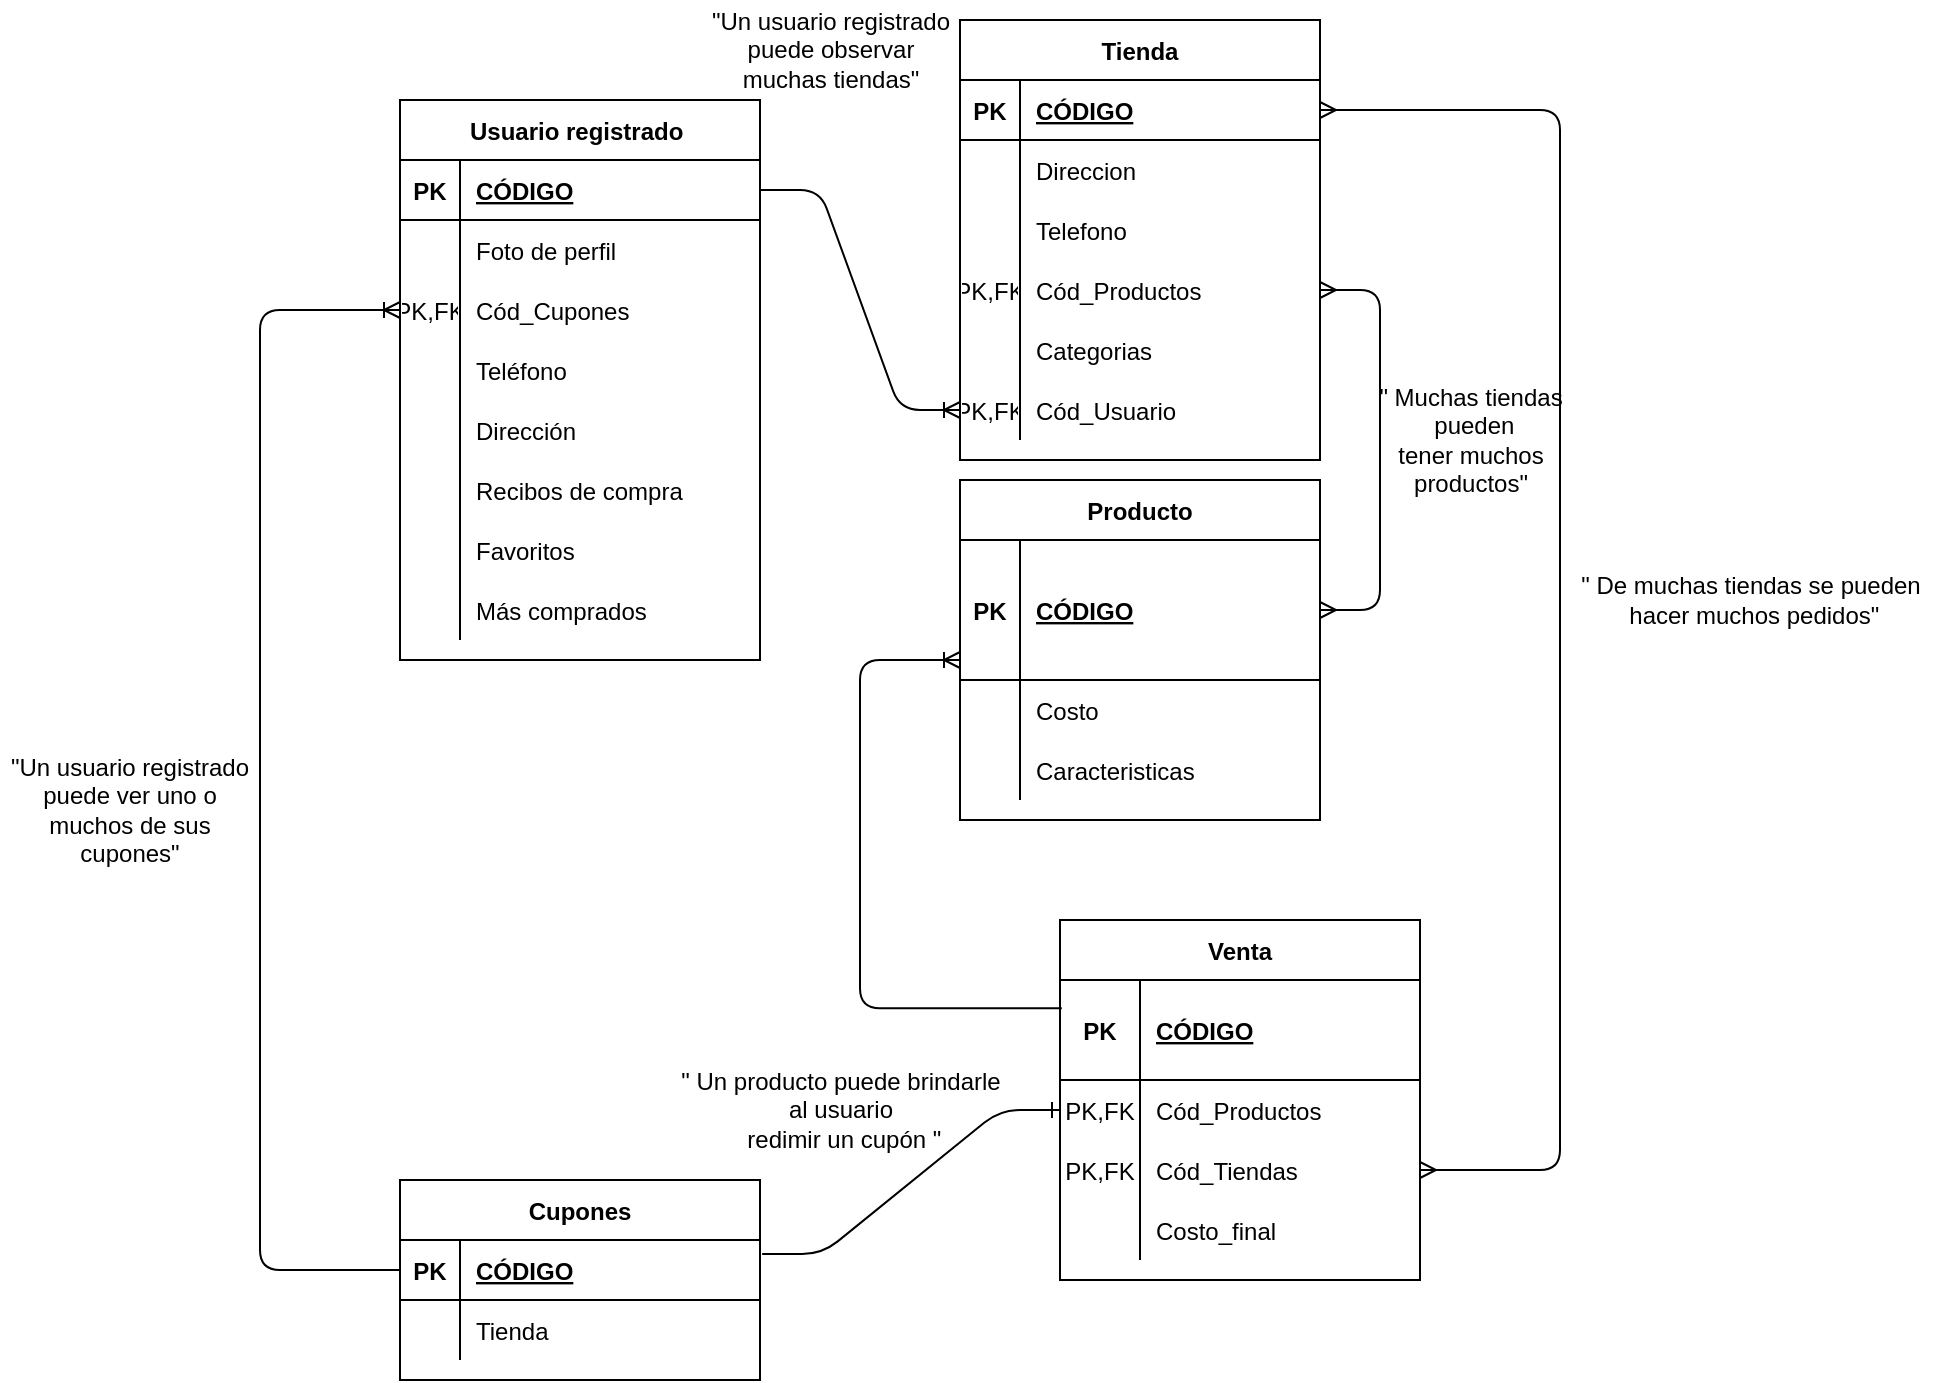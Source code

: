 <mxfile version="13.6.10" type="google"><diagram id="nTcvjgjMbHFnwQjWHhQF" name="Página-1"><mxGraphModel dx="1654" dy="1652" grid="1" gridSize="10" guides="1" tooltips="1" connect="1" arrows="1" fold="1" page="1" pageScale="1" pageWidth="827" pageHeight="1169" math="0" shadow="0"><root><mxCell id="0"/><mxCell id="1" parent="0"/><mxCell id="lan3WYQQqdXs8H5xl8Q0-22" value="" style="edgeStyle=orthogonalEdgeStyle;fontSize=12;html=1;endArrow=ERoneToMany;exitX=0;exitY=0.5;exitDx=0;exitDy=0;entryX=0;entryY=0.5;entryDx=0;entryDy=0;" parent="1" source="qq2MXVsm0JqrtzNmLMXz-15" target="lan3WYQQqdXs8H5xl8Q0-4" edge="1"><mxGeometry width="100" height="100" relative="1" as="geometry"><mxPoint x="-40" y="490" as="sourcePoint"/><mxPoint x="-40" y="40" as="targetPoint"/><Array as="points"><mxPoint x="-40" y="555"/><mxPoint x="-40" y="75"/></Array></mxGeometry></mxCell><mxCell id="qq2MXVsm0JqrtzNmLMXz-1" value="Usuario registrado " style="shape=table;startSize=30;container=1;collapsible=1;childLayout=tableLayout;fixedRows=1;rowLines=0;fontStyle=1;align=center;resizeLast=1;" parent="1" vertex="1"><mxGeometry x="30" y="-30" width="180" height="280" as="geometry"/></mxCell><mxCell id="qq2MXVsm0JqrtzNmLMXz-2" value="" style="shape=partialRectangle;collapsible=0;dropTarget=0;pointerEvents=0;fillColor=none;top=0;left=0;bottom=1;right=0;points=[[0,0.5],[1,0.5]];portConstraint=eastwest;" parent="qq2MXVsm0JqrtzNmLMXz-1" vertex="1"><mxGeometry y="30" width="180" height="30" as="geometry"/></mxCell><mxCell id="qq2MXVsm0JqrtzNmLMXz-3" value="PK" style="shape=partialRectangle;connectable=0;fillColor=none;top=0;left=0;bottom=0;right=0;fontStyle=1;overflow=hidden;" parent="qq2MXVsm0JqrtzNmLMXz-2" vertex="1"><mxGeometry width="30" height="30" as="geometry"/></mxCell><mxCell id="qq2MXVsm0JqrtzNmLMXz-4" value="CÓDIGO" style="shape=partialRectangle;connectable=0;fillColor=none;top=0;left=0;bottom=0;right=0;align=left;spacingLeft=6;fontStyle=5;overflow=hidden;" parent="qq2MXVsm0JqrtzNmLMXz-2" vertex="1"><mxGeometry x="30" width="150" height="30" as="geometry"/></mxCell><mxCell id="lan3WYQQqdXs8H5xl8Q0-16" style="shape=partialRectangle;collapsible=0;dropTarget=0;pointerEvents=0;fillColor=none;top=0;left=0;bottom=0;right=0;points=[[0,0.5],[1,0.5]];portConstraint=eastwest;" parent="qq2MXVsm0JqrtzNmLMXz-1" vertex="1"><mxGeometry y="60" width="180" height="30" as="geometry"/></mxCell><mxCell id="lan3WYQQqdXs8H5xl8Q0-17" style="shape=partialRectangle;connectable=0;fillColor=none;top=0;left=0;bottom=0;right=0;editable=1;overflow=hidden;" parent="lan3WYQQqdXs8H5xl8Q0-16" vertex="1"><mxGeometry width="30" height="30" as="geometry"/></mxCell><mxCell id="lan3WYQQqdXs8H5xl8Q0-18" value="Foto de perfil " style="shape=partialRectangle;connectable=0;fillColor=none;top=0;left=0;bottom=0;right=0;align=left;spacingLeft=6;overflow=hidden;" parent="lan3WYQQqdXs8H5xl8Q0-16" vertex="1"><mxGeometry x="30" width="150" height="30" as="geometry"/></mxCell><mxCell id="lan3WYQQqdXs8H5xl8Q0-4" style="shape=partialRectangle;collapsible=0;dropTarget=0;pointerEvents=0;fillColor=none;top=0;left=0;bottom=0;right=0;points=[[0,0.5],[1,0.5]];portConstraint=eastwest;" parent="qq2MXVsm0JqrtzNmLMXz-1" vertex="1"><mxGeometry y="90" width="180" height="30" as="geometry"/></mxCell><mxCell id="lan3WYQQqdXs8H5xl8Q0-5" value="PK,FK" style="shape=partialRectangle;connectable=0;fillColor=none;top=0;left=0;bottom=0;right=0;editable=1;overflow=hidden;" parent="lan3WYQQqdXs8H5xl8Q0-4" vertex="1"><mxGeometry width="30" height="30" as="geometry"/></mxCell><mxCell id="lan3WYQQqdXs8H5xl8Q0-6" value="Cód_Cupones" style="shape=partialRectangle;connectable=0;fillColor=none;top=0;left=0;bottom=0;right=0;align=left;spacingLeft=6;overflow=hidden;" parent="lan3WYQQqdXs8H5xl8Q0-4" vertex="1"><mxGeometry x="30" width="150" height="30" as="geometry"/></mxCell><mxCell id="lan3WYQQqdXs8H5xl8Q0-10" style="shape=partialRectangle;collapsible=0;dropTarget=0;pointerEvents=0;fillColor=none;top=0;left=0;bottom=0;right=0;points=[[0,0.5],[1,0.5]];portConstraint=eastwest;" parent="qq2MXVsm0JqrtzNmLMXz-1" vertex="1"><mxGeometry y="120" width="180" height="30" as="geometry"/></mxCell><mxCell id="lan3WYQQqdXs8H5xl8Q0-11" style="shape=partialRectangle;connectable=0;fillColor=none;top=0;left=0;bottom=0;right=0;editable=1;overflow=hidden;" parent="lan3WYQQqdXs8H5xl8Q0-10" vertex="1"><mxGeometry width="30" height="30" as="geometry"/></mxCell><mxCell id="lan3WYQQqdXs8H5xl8Q0-12" value="Teléfono" style="shape=partialRectangle;connectable=0;fillColor=none;top=0;left=0;bottom=0;right=0;align=left;spacingLeft=6;overflow=hidden;" parent="lan3WYQQqdXs8H5xl8Q0-10" vertex="1"><mxGeometry x="30" width="150" height="30" as="geometry"/></mxCell><mxCell id="lan3WYQQqdXs8H5xl8Q0-7" style="shape=partialRectangle;collapsible=0;dropTarget=0;pointerEvents=0;fillColor=none;top=0;left=0;bottom=0;right=0;points=[[0,0.5],[1,0.5]];portConstraint=eastwest;" parent="qq2MXVsm0JqrtzNmLMXz-1" vertex="1"><mxGeometry y="150" width="180" height="30" as="geometry"/></mxCell><mxCell id="lan3WYQQqdXs8H5xl8Q0-8" style="shape=partialRectangle;connectable=0;fillColor=none;top=0;left=0;bottom=0;right=0;editable=1;overflow=hidden;" parent="lan3WYQQqdXs8H5xl8Q0-7" vertex="1"><mxGeometry width="30" height="30" as="geometry"/></mxCell><mxCell id="lan3WYQQqdXs8H5xl8Q0-9" value="Dirección" style="shape=partialRectangle;connectable=0;fillColor=none;top=0;left=0;bottom=0;right=0;align=left;spacingLeft=6;overflow=hidden;" parent="lan3WYQQqdXs8H5xl8Q0-7" vertex="1"><mxGeometry x="30" width="150" height="30" as="geometry"/></mxCell><mxCell id="qq2MXVsm0JqrtzNmLMXz-5" value="" style="shape=partialRectangle;collapsible=0;dropTarget=0;pointerEvents=0;fillColor=none;top=0;left=0;bottom=0;right=0;points=[[0,0.5],[1,0.5]];portConstraint=eastwest;" parent="qq2MXVsm0JqrtzNmLMXz-1" vertex="1"><mxGeometry y="180" width="180" height="30" as="geometry"/></mxCell><mxCell id="qq2MXVsm0JqrtzNmLMXz-6" value="" style="shape=partialRectangle;connectable=0;fillColor=none;top=0;left=0;bottom=0;right=0;editable=1;overflow=hidden;" parent="qq2MXVsm0JqrtzNmLMXz-5" vertex="1"><mxGeometry width="30" height="30" as="geometry"/></mxCell><mxCell id="qq2MXVsm0JqrtzNmLMXz-7" value="Recibos de compra" style="shape=partialRectangle;connectable=0;fillColor=none;top=0;left=0;bottom=0;right=0;align=left;spacingLeft=6;overflow=hidden;" parent="qq2MXVsm0JqrtzNmLMXz-5" vertex="1"><mxGeometry x="30" width="150" height="30" as="geometry"/></mxCell><mxCell id="qq2MXVsm0JqrtzNmLMXz-8" value="" style="shape=partialRectangle;collapsible=0;dropTarget=0;pointerEvents=0;fillColor=none;top=0;left=0;bottom=0;right=0;points=[[0,0.5],[1,0.5]];portConstraint=eastwest;" parent="qq2MXVsm0JqrtzNmLMXz-1" vertex="1"><mxGeometry y="210" width="180" height="30" as="geometry"/></mxCell><mxCell id="qq2MXVsm0JqrtzNmLMXz-9" value="" style="shape=partialRectangle;connectable=0;fillColor=none;top=0;left=0;bottom=0;right=0;editable=1;overflow=hidden;" parent="qq2MXVsm0JqrtzNmLMXz-8" vertex="1"><mxGeometry width="30" height="30" as="geometry"/></mxCell><mxCell id="qq2MXVsm0JqrtzNmLMXz-10" value="Favoritos" style="shape=partialRectangle;connectable=0;fillColor=none;top=0;left=0;bottom=0;right=0;align=left;spacingLeft=6;overflow=hidden;" parent="qq2MXVsm0JqrtzNmLMXz-8" vertex="1"><mxGeometry x="30" width="150" height="30" as="geometry"/></mxCell><mxCell id="qq2MXVsm0JqrtzNmLMXz-11" value="" style="shape=partialRectangle;collapsible=0;dropTarget=0;pointerEvents=0;fillColor=none;top=0;left=0;bottom=0;right=0;points=[[0,0.5],[1,0.5]];portConstraint=eastwest;" parent="qq2MXVsm0JqrtzNmLMXz-1" vertex="1"><mxGeometry y="240" width="180" height="30" as="geometry"/></mxCell><mxCell id="qq2MXVsm0JqrtzNmLMXz-12" value="" style="shape=partialRectangle;connectable=0;fillColor=none;top=0;left=0;bottom=0;right=0;editable=1;overflow=hidden;" parent="qq2MXVsm0JqrtzNmLMXz-11" vertex="1"><mxGeometry width="30" height="30" as="geometry"/></mxCell><mxCell id="qq2MXVsm0JqrtzNmLMXz-13" value="Más comprados" style="shape=partialRectangle;connectable=0;fillColor=none;top=0;left=0;bottom=0;right=0;align=left;spacingLeft=6;overflow=hidden;" parent="qq2MXVsm0JqrtzNmLMXz-11" vertex="1"><mxGeometry x="30" width="150" height="30" as="geometry"/></mxCell><mxCell id="1IszaiVkt9FtKQn4UUCH-3" value="" style="edgeStyle=entityRelationEdgeStyle;fontSize=12;html=1;endArrow=ERmany;startArrow=ERmany;exitX=1;exitY=0.5;exitDx=0;exitDy=0;" parent="1" source="qq2MXVsm0JqrtzNmLMXz-41" target="qq2MXVsm0JqrtzNmLMXz-37" edge="1"><mxGeometry width="100" height="100" relative="1" as="geometry"><mxPoint x="400" y="210" as="sourcePoint"/><mxPoint x="500" y="110" as="targetPoint"/></mxGeometry></mxCell><mxCell id="qq2MXVsm0JqrtzNmLMXz-40" value="Producto" style="shape=table;startSize=30;container=1;collapsible=1;childLayout=tableLayout;fixedRows=1;rowLines=0;fontStyle=1;align=center;resizeLast=1;" parent="1" vertex="1"><mxGeometry x="310" y="160" width="180" height="170" as="geometry"/></mxCell><mxCell id="qq2MXVsm0JqrtzNmLMXz-41" value="" style="shape=partialRectangle;collapsible=0;dropTarget=0;pointerEvents=0;fillColor=none;top=0;left=0;bottom=1;right=0;points=[[0,0.5],[1,0.5]];portConstraint=eastwest;" parent="qq2MXVsm0JqrtzNmLMXz-40" vertex="1"><mxGeometry y="30" width="180" height="70" as="geometry"/></mxCell><mxCell id="qq2MXVsm0JqrtzNmLMXz-42" value="PK" style="shape=partialRectangle;connectable=0;fillColor=none;top=0;left=0;bottom=0;right=0;fontStyle=1;overflow=hidden;" parent="qq2MXVsm0JqrtzNmLMXz-41" vertex="1"><mxGeometry width="30" height="70" as="geometry"/></mxCell><mxCell id="qq2MXVsm0JqrtzNmLMXz-43" value="CÓDIGO" style="shape=partialRectangle;connectable=0;fillColor=none;top=0;left=0;bottom=0;right=0;align=left;spacingLeft=6;fontStyle=5;overflow=hidden;" parent="qq2MXVsm0JqrtzNmLMXz-41" vertex="1"><mxGeometry x="30" width="150" height="70" as="geometry"/></mxCell><mxCell id="qq2MXVsm0JqrtzNmLMXz-44" value="" style="shape=partialRectangle;collapsible=0;dropTarget=0;pointerEvents=0;fillColor=none;top=0;left=0;bottom=0;right=0;points=[[0,0.5],[1,0.5]];portConstraint=eastwest;" parent="qq2MXVsm0JqrtzNmLMXz-40" vertex="1"><mxGeometry y="100" width="180" height="30" as="geometry"/></mxCell><mxCell id="qq2MXVsm0JqrtzNmLMXz-45" value="" style="shape=partialRectangle;connectable=0;fillColor=none;top=0;left=0;bottom=0;right=0;editable=1;overflow=hidden;" parent="qq2MXVsm0JqrtzNmLMXz-44" vertex="1"><mxGeometry width="30" height="30" as="geometry"/></mxCell><mxCell id="qq2MXVsm0JqrtzNmLMXz-46" value="Costo" style="shape=partialRectangle;connectable=0;fillColor=none;top=0;left=0;bottom=0;right=0;align=left;spacingLeft=6;overflow=hidden;" parent="qq2MXVsm0JqrtzNmLMXz-44" vertex="1"><mxGeometry x="30" width="150" height="30" as="geometry"/></mxCell><mxCell id="qq2MXVsm0JqrtzNmLMXz-47" value="" style="shape=partialRectangle;collapsible=0;dropTarget=0;pointerEvents=0;fillColor=none;top=0;left=0;bottom=0;right=0;points=[[0,0.5],[1,0.5]];portConstraint=eastwest;" parent="qq2MXVsm0JqrtzNmLMXz-40" vertex="1"><mxGeometry y="130" width="180" height="30" as="geometry"/></mxCell><mxCell id="qq2MXVsm0JqrtzNmLMXz-48" value="" style="shape=partialRectangle;connectable=0;fillColor=none;top=0;left=0;bottom=0;right=0;editable=1;overflow=hidden;" parent="qq2MXVsm0JqrtzNmLMXz-47" vertex="1"><mxGeometry width="30" height="30" as="geometry"/></mxCell><mxCell id="qq2MXVsm0JqrtzNmLMXz-49" value="Caracteristicas" style="shape=partialRectangle;connectable=0;fillColor=none;top=0;left=0;bottom=0;right=0;align=left;spacingLeft=6;overflow=hidden;" parent="qq2MXVsm0JqrtzNmLMXz-47" vertex="1"><mxGeometry x="30" width="150" height="30" as="geometry"/></mxCell><mxCell id="WVbxhh30dbIY_0hfxyPo-14" value="" style="edgeStyle=elbowEdgeStyle;fontSize=12;html=1;endArrow=ERmany;startArrow=ERmany;exitX=1;exitY=0.5;exitDx=0;exitDy=0;" parent="1" source="WVbxhh30dbIY_0hfxyPo-8" target="qq2MXVsm0JqrtzNmLMXz-28" edge="1"><mxGeometry width="100" height="100" relative="1" as="geometry"><mxPoint x="590" y="150" as="sourcePoint"/><mxPoint x="671.176" y="490" as="targetPoint"/><Array as="points"><mxPoint x="610" y="200"/></Array></mxGeometry></mxCell><mxCell id="WVbxhh30dbIY_0hfxyPo-19" value="" style="edgeStyle=elbowEdgeStyle;fontSize=12;html=1;endArrow=ERoneToMany;exitX=0.005;exitY=0.282;exitDx=0;exitDy=0;exitPerimeter=0;" parent="1" source="WVbxhh30dbIY_0hfxyPo-2" target="qq2MXVsm0JqrtzNmLMXz-41" edge="1"><mxGeometry width="100" height="100" relative="1" as="geometry"><mxPoint x="80" y="470" as="sourcePoint"/><mxPoint x="280" y="230" as="targetPoint"/><Array as="points"><mxPoint x="260" y="250"/><mxPoint x="260" y="330"/></Array></mxGeometry></mxCell><mxCell id="WVbxhh30dbIY_0hfxyPo-1" value="Venta" style="shape=table;startSize=30;container=1;collapsible=1;childLayout=tableLayout;fixedRows=1;rowLines=0;fontStyle=1;align=center;resizeLast=1;" parent="1" vertex="1"><mxGeometry x="360" y="380" width="180" height="180" as="geometry"/></mxCell><mxCell id="WVbxhh30dbIY_0hfxyPo-2" value="" style="shape=partialRectangle;collapsible=0;dropTarget=0;pointerEvents=0;fillColor=none;top=0;left=0;bottom=1;right=0;points=[[0,0.5],[1,0.5]];portConstraint=eastwest;" parent="WVbxhh30dbIY_0hfxyPo-1" vertex="1"><mxGeometry y="30" width="180" height="50" as="geometry"/></mxCell><mxCell id="WVbxhh30dbIY_0hfxyPo-3" value="PK" style="shape=partialRectangle;connectable=0;fillColor=none;top=0;left=0;bottom=0;right=0;fontStyle=1;overflow=hidden;" parent="WVbxhh30dbIY_0hfxyPo-2" vertex="1"><mxGeometry width="40" height="50" as="geometry"/></mxCell><mxCell id="WVbxhh30dbIY_0hfxyPo-4" value="CÓDIGO" style="shape=partialRectangle;connectable=0;fillColor=none;top=0;left=0;bottom=0;right=0;align=left;spacingLeft=6;fontStyle=5;overflow=hidden;" parent="WVbxhh30dbIY_0hfxyPo-2" vertex="1"><mxGeometry x="40" width="140" height="50" as="geometry"/></mxCell><mxCell id="WVbxhh30dbIY_0hfxyPo-5" value="" style="shape=partialRectangle;collapsible=0;dropTarget=0;pointerEvents=0;fillColor=none;top=0;left=0;bottom=0;right=0;points=[[0,0.5],[1,0.5]];portConstraint=eastwest;" parent="WVbxhh30dbIY_0hfxyPo-1" vertex="1"><mxGeometry y="80" width="180" height="30" as="geometry"/></mxCell><mxCell id="WVbxhh30dbIY_0hfxyPo-6" value="PK,FK" style="shape=partialRectangle;connectable=0;fillColor=none;top=0;left=0;bottom=0;right=0;editable=1;overflow=hidden;" parent="WVbxhh30dbIY_0hfxyPo-5" vertex="1"><mxGeometry width="40" height="30" as="geometry"/></mxCell><mxCell id="WVbxhh30dbIY_0hfxyPo-7" value="Cód_Productos" style="shape=partialRectangle;connectable=0;fillColor=none;top=0;left=0;bottom=0;right=0;align=left;spacingLeft=6;overflow=hidden;" parent="WVbxhh30dbIY_0hfxyPo-5" vertex="1"><mxGeometry x="40" width="140" height="30" as="geometry"/></mxCell><mxCell id="WVbxhh30dbIY_0hfxyPo-8" value="" style="shape=partialRectangle;collapsible=0;dropTarget=0;pointerEvents=0;fillColor=none;top=0;left=0;bottom=0;right=0;points=[[0,0.5],[1,0.5]];portConstraint=eastwest;" parent="WVbxhh30dbIY_0hfxyPo-1" vertex="1"><mxGeometry y="110" width="180" height="30" as="geometry"/></mxCell><mxCell id="WVbxhh30dbIY_0hfxyPo-9" value="PK,FK" style="shape=partialRectangle;connectable=0;fillColor=none;top=0;left=0;bottom=0;right=0;editable=1;overflow=hidden;" parent="WVbxhh30dbIY_0hfxyPo-8" vertex="1"><mxGeometry width="40" height="30" as="geometry"/></mxCell><mxCell id="WVbxhh30dbIY_0hfxyPo-10" value="Cód_Tiendas" style="shape=partialRectangle;connectable=0;fillColor=none;top=0;left=0;bottom=0;right=0;align=left;spacingLeft=6;overflow=hidden;" parent="WVbxhh30dbIY_0hfxyPo-8" vertex="1"><mxGeometry x="40" width="140" height="30" as="geometry"/></mxCell><mxCell id="WVbxhh30dbIY_0hfxyPo-11" value="" style="shape=partialRectangle;collapsible=0;dropTarget=0;pointerEvents=0;fillColor=none;top=0;left=0;bottom=0;right=0;points=[[0,0.5],[1,0.5]];portConstraint=eastwest;" parent="WVbxhh30dbIY_0hfxyPo-1" vertex="1"><mxGeometry y="140" width="180" height="30" as="geometry"/></mxCell><mxCell id="WVbxhh30dbIY_0hfxyPo-12" value="" style="shape=partialRectangle;connectable=0;fillColor=none;top=0;left=0;bottom=0;right=0;editable=1;overflow=hidden;" parent="WVbxhh30dbIY_0hfxyPo-11" vertex="1"><mxGeometry width="40" height="30" as="geometry"/></mxCell><mxCell id="WVbxhh30dbIY_0hfxyPo-13" value="Costo_final" style="shape=partialRectangle;connectable=0;fillColor=none;top=0;left=0;bottom=0;right=0;align=left;spacingLeft=6;overflow=hidden;" parent="WVbxhh30dbIY_0hfxyPo-11" vertex="1"><mxGeometry x="40" width="140" height="30" as="geometry"/></mxCell><mxCell id="qq2MXVsm0JqrtzNmLMXz-14" value="Cupones" style="shape=table;startSize=30;container=1;collapsible=1;childLayout=tableLayout;fixedRows=1;rowLines=0;fontStyle=1;align=center;resizeLast=1;" parent="1" vertex="1"><mxGeometry x="30" y="510" width="180" height="100" as="geometry"/></mxCell><mxCell id="qq2MXVsm0JqrtzNmLMXz-15" value="" style="shape=partialRectangle;collapsible=0;dropTarget=0;pointerEvents=0;fillColor=none;top=0;left=0;bottom=1;right=0;points=[[0,0.5],[1,0.5]];portConstraint=eastwest;" parent="qq2MXVsm0JqrtzNmLMXz-14" vertex="1"><mxGeometry y="30" width="180" height="30" as="geometry"/></mxCell><mxCell id="qq2MXVsm0JqrtzNmLMXz-16" value="PK" style="shape=partialRectangle;connectable=0;fillColor=none;top=0;left=0;bottom=0;right=0;fontStyle=1;overflow=hidden;" parent="qq2MXVsm0JqrtzNmLMXz-15" vertex="1"><mxGeometry width="30" height="30" as="geometry"/></mxCell><mxCell id="qq2MXVsm0JqrtzNmLMXz-17" value="CÓDIGO" style="shape=partialRectangle;connectable=0;fillColor=none;top=0;left=0;bottom=0;right=0;align=left;spacingLeft=6;fontStyle=5;overflow=hidden;" parent="qq2MXVsm0JqrtzNmLMXz-15" vertex="1"><mxGeometry x="30" width="150" height="30" as="geometry"/></mxCell><mxCell id="qq2MXVsm0JqrtzNmLMXz-18" value="" style="shape=partialRectangle;collapsible=0;dropTarget=0;pointerEvents=0;fillColor=none;top=0;left=0;bottom=0;right=0;points=[[0,0.5],[1,0.5]];portConstraint=eastwest;" parent="qq2MXVsm0JqrtzNmLMXz-14" vertex="1"><mxGeometry y="60" width="180" height="30" as="geometry"/></mxCell><mxCell id="qq2MXVsm0JqrtzNmLMXz-19" value="" style="shape=partialRectangle;connectable=0;fillColor=none;top=0;left=0;bottom=0;right=0;editable=1;overflow=hidden;" parent="qq2MXVsm0JqrtzNmLMXz-18" vertex="1"><mxGeometry width="30" height="30" as="geometry"/></mxCell><mxCell id="qq2MXVsm0JqrtzNmLMXz-20" value="Tienda" style="shape=partialRectangle;connectable=0;fillColor=none;top=0;left=0;bottom=0;right=0;align=left;spacingLeft=6;overflow=hidden;" parent="qq2MXVsm0JqrtzNmLMXz-18" vertex="1"><mxGeometry x="30" width="150" height="30" as="geometry"/></mxCell><mxCell id="6Yihwe9Q4JirKUr8dQXe-1" value="&quot;Un usuario registrado puede ver uno o muchos de sus cupones&quot;" style="text;html=1;strokeColor=none;fillColor=none;align=center;verticalAlign=middle;whiteSpace=wrap;rounded=0;" parent="1" vertex="1"><mxGeometry x="-170" y="300" width="130" height="50" as="geometry"/></mxCell><mxCell id="IUxHc-0kSyY9IB0wxQ6O-1" value="&quot; De muchas tiendas se pueden&lt;br&gt;&amp;nbsp;hacer muchos pedidos&quot;" style="text;html=1;align=center;verticalAlign=middle;resizable=0;points=[];autosize=1;" parent="1" vertex="1"><mxGeometry x="610" y="205" width="190" height="30" as="geometry"/></mxCell><mxCell id="IUxHc-0kSyY9IB0wxQ6O-2" value="&quot; Muchas tiendas&lt;br&gt;&amp;nbsp;pueden &lt;br&gt;tener muchos &lt;br&gt;productos&quot;" style="text;html=1;align=center;verticalAlign=middle;resizable=0;points=[];autosize=1;" parent="1" vertex="1"><mxGeometry x="510" y="110" width="110" height="60" as="geometry"/></mxCell><mxCell id="IUxHc-0kSyY9IB0wxQ6O-3" value="" style="edgeStyle=entityRelationEdgeStyle;fontSize=12;html=1;endArrow=ERone;endFill=1;entryX=0;entryY=0.5;entryDx=0;entryDy=0;exitX=1.006;exitY=0.233;exitDx=0;exitDy=0;exitPerimeter=0;" parent="1" source="qq2MXVsm0JqrtzNmLMXz-15" target="WVbxhh30dbIY_0hfxyPo-5" edge="1"><mxGeometry width="100" height="100" relative="1" as="geometry"><mxPoint x="220" y="550" as="sourcePoint"/><mxPoint x="360" y="380" as="targetPoint"/></mxGeometry></mxCell><mxCell id="IUxHc-0kSyY9IB0wxQ6O-4" value="&quot; Un producto puede brindarle &lt;br&gt;al usuario&lt;br&gt;&amp;nbsp;redimir un cupón &quot;" style="text;html=1;align=center;verticalAlign=middle;resizable=0;points=[];autosize=1;" parent="1" vertex="1"><mxGeometry x="160" y="450" width="180" height="50" as="geometry"/></mxCell><mxCell id="8jSEpsKFH_jULcdNUo7c-1" value="" style="edgeStyle=entityRelationEdgeStyle;fontSize=12;html=1;endArrow=ERoneToMany;exitX=1;exitY=0.5;exitDx=0;exitDy=0;entryX=0;entryY=0.5;entryDx=0;entryDy=0;" edge="1" parent="1" source="qq2MXVsm0JqrtzNmLMXz-2" target="8jSEpsKFH_jULcdNUo7c-2"><mxGeometry width="100" height="100" relative="1" as="geometry"><mxPoint x="350" y="150" as="sourcePoint"/><mxPoint x="260" y="50" as="targetPoint"/></mxGeometry></mxCell><mxCell id="qq2MXVsm0JqrtzNmLMXz-27" value="Tienda" style="shape=table;startSize=30;container=1;collapsible=1;childLayout=tableLayout;fixedRows=1;rowLines=0;fontStyle=1;align=center;resizeLast=1;" parent="1" vertex="1"><mxGeometry x="310" y="-70" width="180" height="220" as="geometry"/></mxCell><mxCell id="qq2MXVsm0JqrtzNmLMXz-28" value="" style="shape=partialRectangle;collapsible=0;dropTarget=0;pointerEvents=0;fillColor=none;top=0;left=0;bottom=1;right=0;points=[[0,0.5],[1,0.5]];portConstraint=eastwest;" parent="qq2MXVsm0JqrtzNmLMXz-27" vertex="1"><mxGeometry y="30" width="180" height="30" as="geometry"/></mxCell><mxCell id="qq2MXVsm0JqrtzNmLMXz-29" value="PK" style="shape=partialRectangle;connectable=0;fillColor=none;top=0;left=0;bottom=0;right=0;fontStyle=1;overflow=hidden;" parent="qq2MXVsm0JqrtzNmLMXz-28" vertex="1"><mxGeometry width="30" height="30" as="geometry"/></mxCell><mxCell id="qq2MXVsm0JqrtzNmLMXz-30" value="CÓDIGO" style="shape=partialRectangle;connectable=0;fillColor=none;top=0;left=0;bottom=0;right=0;align=left;spacingLeft=6;fontStyle=5;overflow=hidden;" parent="qq2MXVsm0JqrtzNmLMXz-28" vertex="1"><mxGeometry x="30" width="150" height="30" as="geometry"/></mxCell><mxCell id="qq2MXVsm0JqrtzNmLMXz-31" value="" style="shape=partialRectangle;collapsible=0;dropTarget=0;pointerEvents=0;fillColor=none;top=0;left=0;bottom=0;right=0;points=[[0,0.5],[1,0.5]];portConstraint=eastwest;" parent="qq2MXVsm0JqrtzNmLMXz-27" vertex="1"><mxGeometry y="60" width="180" height="30" as="geometry"/></mxCell><mxCell id="qq2MXVsm0JqrtzNmLMXz-32" value="" style="shape=partialRectangle;connectable=0;fillColor=none;top=0;left=0;bottom=0;right=0;editable=1;overflow=hidden;" parent="qq2MXVsm0JqrtzNmLMXz-31" vertex="1"><mxGeometry width="30" height="30" as="geometry"/></mxCell><mxCell id="qq2MXVsm0JqrtzNmLMXz-33" value="Direccion" style="shape=partialRectangle;connectable=0;fillColor=none;top=0;left=0;bottom=0;right=0;align=left;spacingLeft=6;overflow=hidden;" parent="qq2MXVsm0JqrtzNmLMXz-31" vertex="1"><mxGeometry x="30" width="150" height="30" as="geometry"/></mxCell><mxCell id="qq2MXVsm0JqrtzNmLMXz-34" value="" style="shape=partialRectangle;collapsible=0;dropTarget=0;pointerEvents=0;fillColor=none;top=0;left=0;bottom=0;right=0;points=[[0,0.5],[1,0.5]];portConstraint=eastwest;" parent="qq2MXVsm0JqrtzNmLMXz-27" vertex="1"><mxGeometry y="90" width="180" height="30" as="geometry"/></mxCell><mxCell id="qq2MXVsm0JqrtzNmLMXz-35" value="" style="shape=partialRectangle;connectable=0;fillColor=none;top=0;left=0;bottom=0;right=0;editable=1;overflow=hidden;" parent="qq2MXVsm0JqrtzNmLMXz-34" vertex="1"><mxGeometry width="30" height="30" as="geometry"/></mxCell><mxCell id="qq2MXVsm0JqrtzNmLMXz-36" value="Telefono" style="shape=partialRectangle;connectable=0;fillColor=none;top=0;left=0;bottom=0;right=0;align=left;spacingLeft=6;overflow=hidden;" parent="qq2MXVsm0JqrtzNmLMXz-34" vertex="1"><mxGeometry x="30" width="150" height="30" as="geometry"/></mxCell><mxCell id="qq2MXVsm0JqrtzNmLMXz-37" value="" style="shape=partialRectangle;collapsible=0;dropTarget=0;pointerEvents=0;fillColor=none;top=0;left=0;bottom=0;right=0;points=[[0,0.5],[1,0.5]];portConstraint=eastwest;" parent="qq2MXVsm0JqrtzNmLMXz-27" vertex="1"><mxGeometry y="120" width="180" height="30" as="geometry"/></mxCell><mxCell id="qq2MXVsm0JqrtzNmLMXz-38" value="PK,FK" style="shape=partialRectangle;connectable=0;fillColor=none;top=0;left=0;bottom=0;right=0;editable=1;overflow=hidden;" parent="qq2MXVsm0JqrtzNmLMXz-37" vertex="1"><mxGeometry width="30" height="30" as="geometry"/></mxCell><mxCell id="qq2MXVsm0JqrtzNmLMXz-39" value="Cód_Productos" style="shape=partialRectangle;connectable=0;fillColor=none;top=0;left=0;bottom=0;right=0;align=left;spacingLeft=6;overflow=hidden;" parent="qq2MXVsm0JqrtzNmLMXz-37" vertex="1"><mxGeometry x="30" width="150" height="30" as="geometry"/></mxCell><mxCell id="qq2MXVsm0JqrtzNmLMXz-53" style="shape=partialRectangle;collapsible=0;dropTarget=0;pointerEvents=0;fillColor=none;top=0;left=0;bottom=0;right=0;points=[[0,0.5],[1,0.5]];portConstraint=eastwest;" parent="qq2MXVsm0JqrtzNmLMXz-27" vertex="1"><mxGeometry y="150" width="180" height="30" as="geometry"/></mxCell><mxCell id="qq2MXVsm0JqrtzNmLMXz-54" style="shape=partialRectangle;connectable=0;fillColor=none;top=0;left=0;bottom=0;right=0;editable=1;overflow=hidden;" parent="qq2MXVsm0JqrtzNmLMXz-53" vertex="1"><mxGeometry width="30" height="30" as="geometry"/></mxCell><mxCell id="qq2MXVsm0JqrtzNmLMXz-55" value="Categorias" style="shape=partialRectangle;connectable=0;fillColor=none;top=0;left=0;bottom=0;right=0;align=left;spacingLeft=6;overflow=hidden;" parent="qq2MXVsm0JqrtzNmLMXz-53" vertex="1"><mxGeometry x="30" width="150" height="30" as="geometry"/></mxCell><mxCell id="8jSEpsKFH_jULcdNUo7c-2" style="shape=partialRectangle;collapsible=0;dropTarget=0;pointerEvents=0;fillColor=none;top=0;left=0;bottom=0;right=0;points=[[0,0.5],[1,0.5]];portConstraint=eastwest;" vertex="1" parent="qq2MXVsm0JqrtzNmLMXz-27"><mxGeometry y="180" width="180" height="30" as="geometry"/></mxCell><mxCell id="8jSEpsKFH_jULcdNUo7c-3" value="PK,FK" style="shape=partialRectangle;connectable=0;fillColor=none;top=0;left=0;bottom=0;right=0;editable=1;overflow=hidden;" vertex="1" parent="8jSEpsKFH_jULcdNUo7c-2"><mxGeometry width="30" height="30" as="geometry"/></mxCell><mxCell id="8jSEpsKFH_jULcdNUo7c-4" value="Cód_Usuario" style="shape=partialRectangle;connectable=0;fillColor=none;top=0;left=0;bottom=0;right=0;align=left;spacingLeft=6;overflow=hidden;" vertex="1" parent="8jSEpsKFH_jULcdNUo7c-2"><mxGeometry x="30" width="150" height="30" as="geometry"/></mxCell><mxCell id="8jSEpsKFH_jULcdNUo7c-5" value="&quot;Un usuario registrado&lt;br&gt;puede observar&lt;br&gt;muchas tiendas&quot;" style="text;html=1;align=center;verticalAlign=middle;resizable=0;points=[];autosize=1;" vertex="1" parent="1"><mxGeometry x="180" y="-80" width="130" height="50" as="geometry"/></mxCell></root></mxGraphModel></diagram></mxfile>